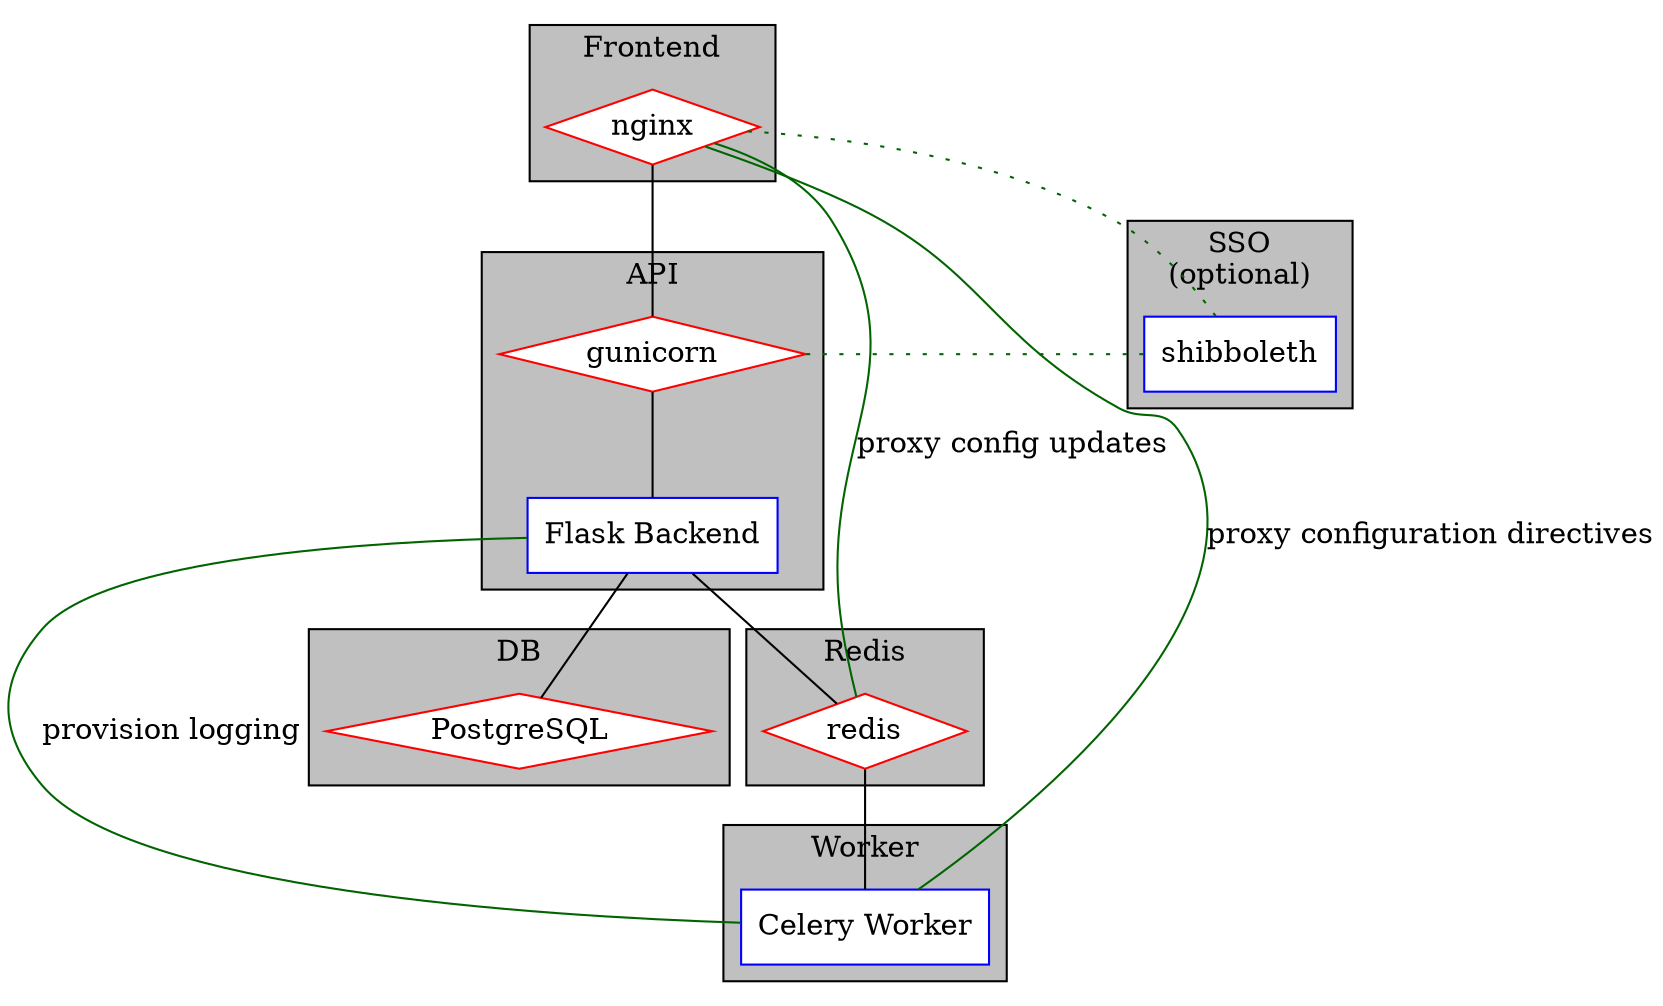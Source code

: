 digraph G {
        node [color=blue shape=box style=filled fillcolor=white];
        color=black;
        edge [arrowhead=none];
        subgraph cluster_frontend{
                bgcolor="gray";
                nginx [shape=diamond color=red];
                label = "Frontend";
                }
        subgraph cluster_API {
                bgcolor="gray";
                gunicorn->flask_backend;
                gunicorn [shape=diamond color=red];
                flask_backend [label="Flask Backend"];
                
                label = "API";
                }
        subgraph cluster_redis {
                bgcolor="gray";
                flask_backend -> redis; 
                redis [shape=diamond color=red];
                label = "Redis";
                }
        subgraph cluster_worker {
                bgcolor="gray";
                redis->worker_; 
                worker_ [label="Celery Worker"];
                label = "Worker";
                }
        subgraph cluster_sql {
                bgcolor="gray";
                // cylinder shape is in devel but not in mainstream
                PostgreSQL [shape=diamond color=red]; 
                label = "DB";
                }
        subgraph cluster_SSO {
                bgcolor="gray";
                shibboleth;
                label = "SSO\n(optional)";
        }

        flask_backend->PostgreSQL;
        nginx->gunicorn;
        edge [weight=0 color=darkgreen arrowhead=none];
        nginx->worker_ [label="proxy configuration directives"];
        worker_->flask_backend [label="provision logging"];
        nginx->redis [label="proxy config updates"];
        edge [weight=0 color=darkgreen arrowhead=none, style=dotted];
        nginx->shibboleth;
        shibboleth->gunicorn;
}
